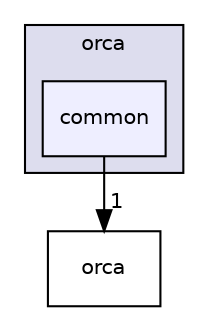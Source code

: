 digraph "orca/common" {
  compound=true
  node [ fontsize="10", fontname="Helvetica"];
  edge [ labelfontsize="10", labelfontname="Helvetica"];
  subgraph clusterdir_1ac98cffae6bd111a8f41b7a8a561da1 {
    graph [ bgcolor="#ddddee", pencolor="black", label="orca" fontname="Helvetica", fontsize="10", URL="dir_1ac98cffae6bd111a8f41b7a8a561da1.html"]
  dir_ff5e28d868d09c8ba74a14019367c4b0 [shape=box, label="common", style="filled", fillcolor="#eeeeff", pencolor="black", URL="dir_ff5e28d868d09c8ba74a14019367c4b0.html"];
  }
  dir_09d18b2eb9a91f3e1061a08276f7d0d7 [shape=box label="orca" URL="dir_09d18b2eb9a91f3e1061a08276f7d0d7.html"];
  dir_ff5e28d868d09c8ba74a14019367c4b0->dir_09d18b2eb9a91f3e1061a08276f7d0d7 [headlabel="1", labeldistance=1.5 headhref="dir_000001_000002.html"];
}
